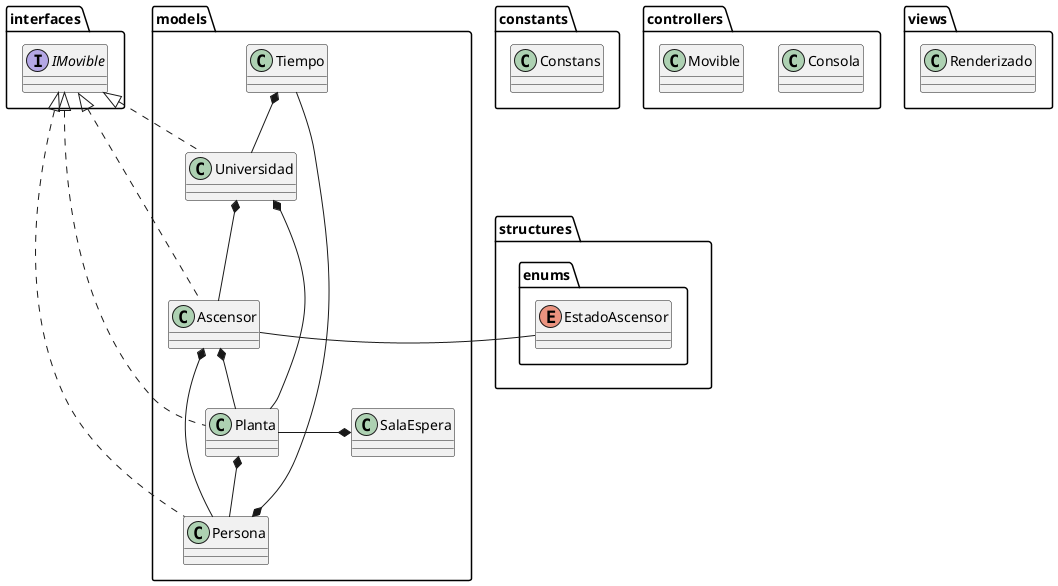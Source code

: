 @startuml modeloDelDominio

class "models.Persona" implements "interfaces.IMovible" {

}

enum "structures.enums.EstadoAscensor"{
}

class "models.Tiempo"{
}


class "models.Planta" implements "interfaces.IMovible" {
}


class "models.Ascensor" implements "interfaces.IMovible" {
}


class "models.Universidad" implements "interfaces.IMovible" {

}

class "models.SalaEspera" {
}

class constants.Constans

class "controllers.Consola" {
}

class "controllers.Movible" {
}


class views.Renderizado

interface interfaces.IMovible

Ascensor *--d Persona 
Ascensor *--d Planta 
Ascensor ---r "structures.enums.EstadoAscensor" 
Universidad *-- Ascensor 
Universidad *-- Planta
Planta *--d Persona
SalaEspera *--l Planta
Persona *---u Tiempo 
Tiempo *--d Universidad